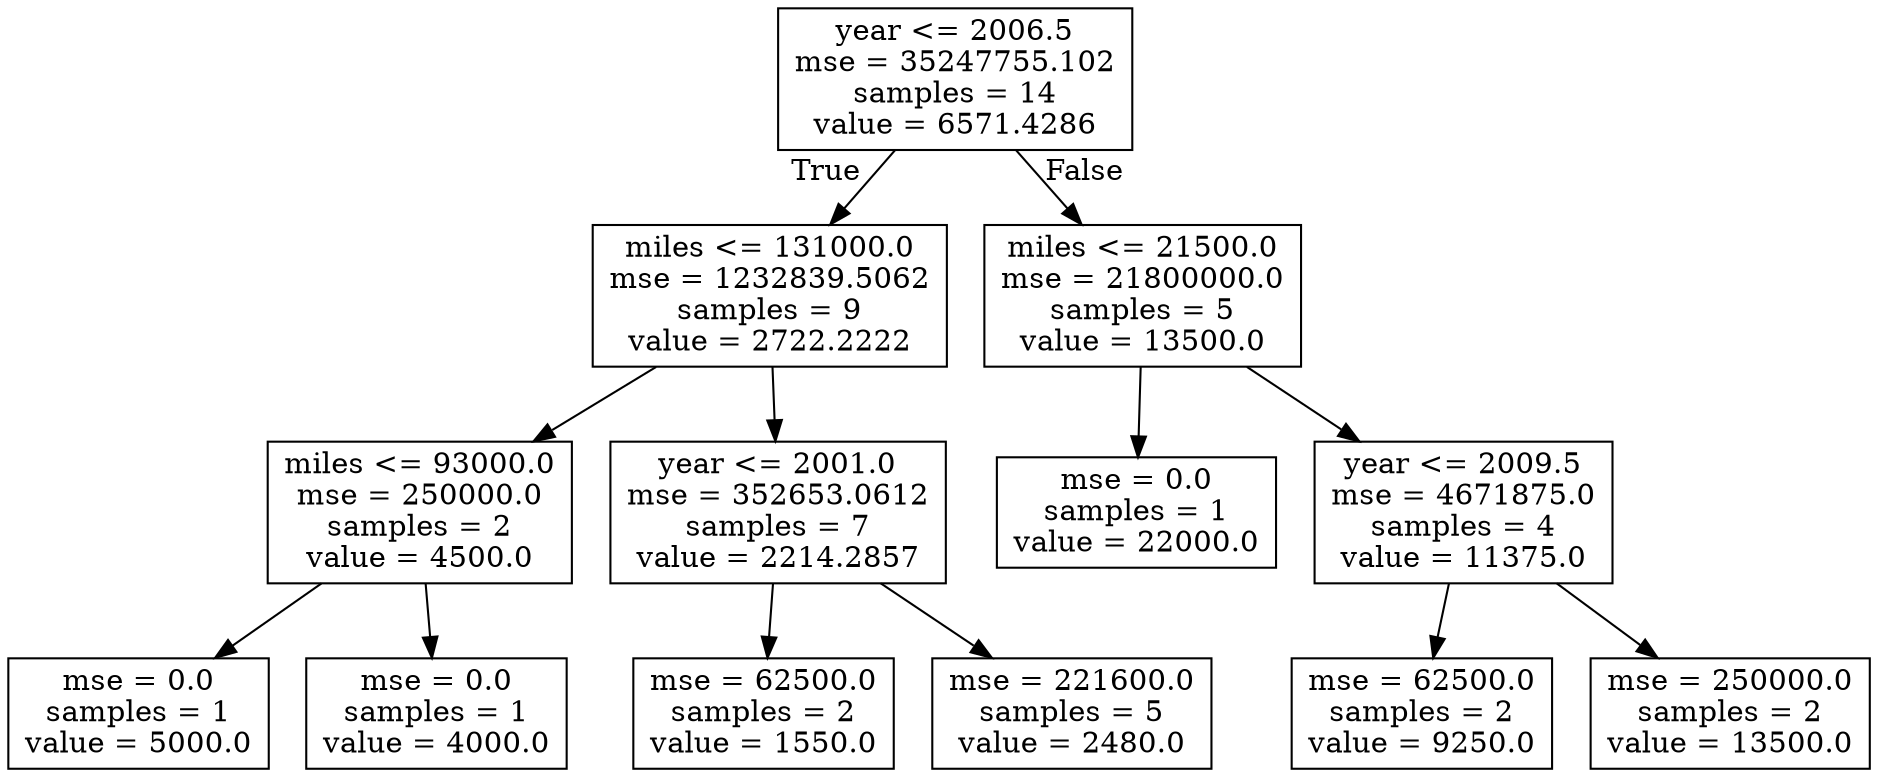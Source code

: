 digraph Tree {
node [shape=box] ;
0 [label="year <= 2006.5\nmse = 35247755.102\nsamples = 14\nvalue = 6571.4286"] ;
1 [label="miles <= 131000.0\nmse = 1232839.5062\nsamples = 9\nvalue = 2722.2222"] ;
0 -> 1 [labeldistance=2.5, labelangle=45, headlabel="True"] ;
2 [label="miles <= 93000.0\nmse = 250000.0\nsamples = 2\nvalue = 4500.0"] ;
1 -> 2 ;
3 [label="mse = 0.0\nsamples = 1\nvalue = 5000.0"] ;
2 -> 3 ;
4 [label="mse = 0.0\nsamples = 1\nvalue = 4000.0"] ;
2 -> 4 ;
5 [label="year <= 2001.0\nmse = 352653.0612\nsamples = 7\nvalue = 2214.2857"] ;
1 -> 5 ;
6 [label="mse = 62500.0\nsamples = 2\nvalue = 1550.0"] ;
5 -> 6 ;
7 [label="mse = 221600.0\nsamples = 5\nvalue = 2480.0"] ;
5 -> 7 ;
8 [label="miles <= 21500.0\nmse = 21800000.0\nsamples = 5\nvalue = 13500.0"] ;
0 -> 8 [labeldistance=2.5, labelangle=-45, headlabel="False"] ;
9 [label="mse = 0.0\nsamples = 1\nvalue = 22000.0"] ;
8 -> 9 ;
10 [label="year <= 2009.5\nmse = 4671875.0\nsamples = 4\nvalue = 11375.0"] ;
8 -> 10 ;
11 [label="mse = 62500.0\nsamples = 2\nvalue = 9250.0"] ;
10 -> 11 ;
12 [label="mse = 250000.0\nsamples = 2\nvalue = 13500.0"] ;
10 -> 12 ;
}